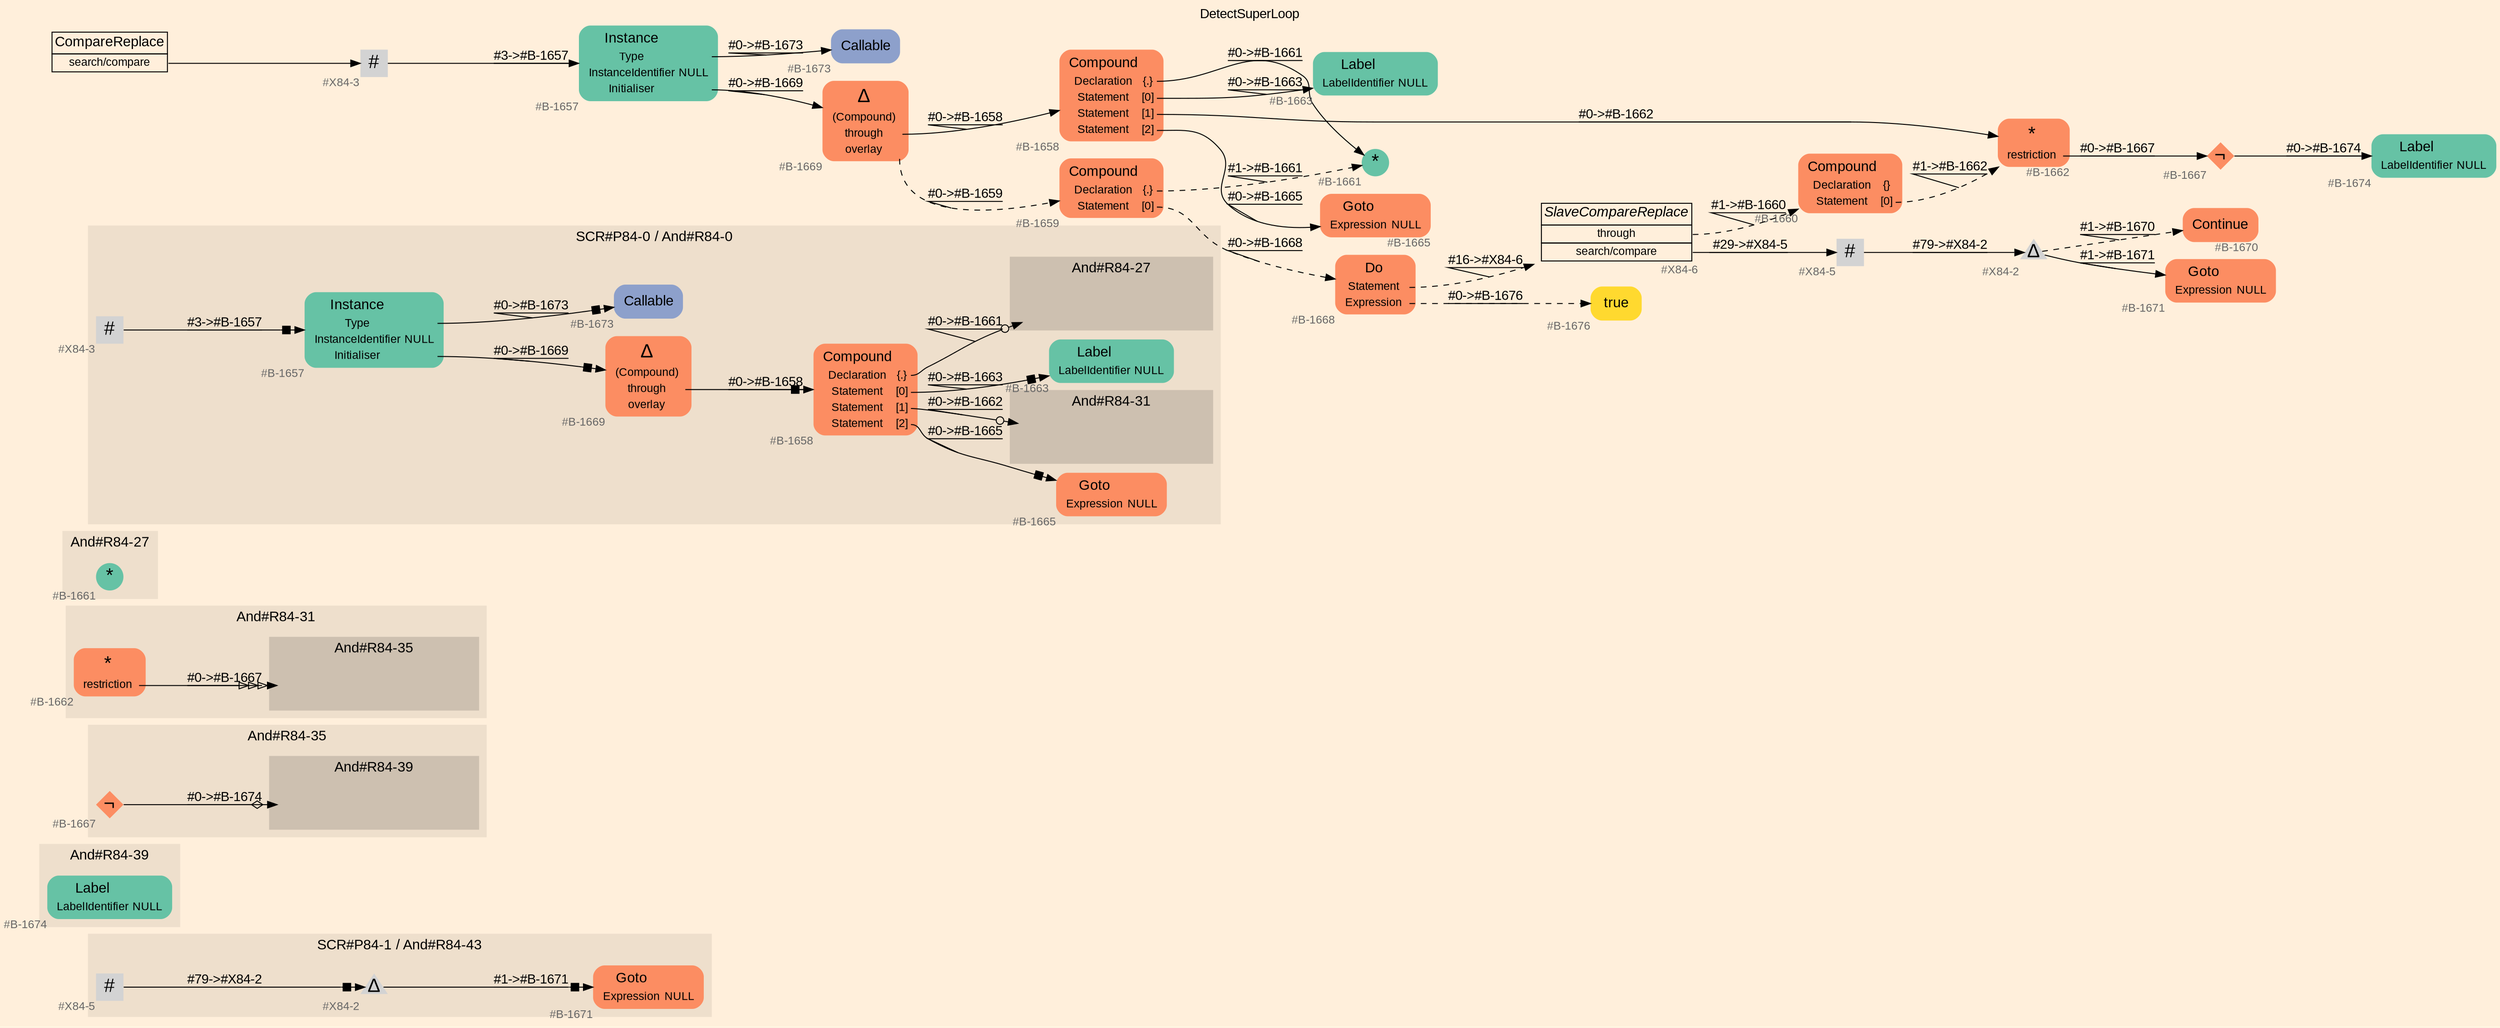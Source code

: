 digraph "DetectSuperLoop" {
label = "DetectSuperLoop"
labelloc = t
graph [
    rankdir = "LR"
    ranksep = 0.3
    bgcolor = antiquewhite1
    color = black
    fontcolor = black
    fontname = "Arial"
];
node [
    fontname = "Arial"
];
edge [
    fontname = "Arial"
];

// -------------------- figure And#R84-43 --------------------
// -------- region And#R84-43 ----------
subgraph "clusterAnd#R84-43" {
    label = "SCR#P84-1 / And#R84-43"
    style = "filled"
    color = antiquewhite2
    fontsize = "15"
    // -------- block And#R84-43/#B-1671 ----------
    "And#R84-43/#B-1671" [
        fillcolor = "/set28/2"
        xlabel = "#B-1671"
        fontsize = "12"
        fontcolor = grey40
        shape = "plaintext"
        label = <<TABLE BORDER="0" CELLBORDER="0" CELLSPACING="0">
         <TR><TD><FONT COLOR="black" POINT-SIZE="15">Goto</FONT></TD></TR>
         <TR><TD><FONT COLOR="black" POINT-SIZE="12">Expression</FONT></TD><TD PORT="port0"><FONT COLOR="black" POINT-SIZE="12">NULL</FONT></TD></TR>
        </TABLE>>
        style = "rounded,filled"
    ];
    
    // -------- block And#R84-43/#X84-2 ----------
    "And#R84-43/#X84-2" [
        xlabel = "#X84-2"
        fontsize = "12"
        fontcolor = grey40
        shape = "triangle"
        label = <<FONT COLOR="black" POINT-SIZE="20">Δ</FONT>>
        style = "filled"
        penwidth = 0.0
        fixedsize = true
        width = 0.4
        height = 0.4
    ];
    
    // -------- block And#R84-43/#X84-5 ----------
    "And#R84-43/#X84-5" [
        xlabel = "#X84-5"
        fontsize = "12"
        fontcolor = grey40
        shape = "square"
        label = <<FONT COLOR="black" POINT-SIZE="20">#</FONT>>
        style = "filled"
        penwidth = 0.0
        fixedsize = true
        width = 0.4
        height = 0.4
    ];
    
}

"And#R84-43/#X84-2" -> "And#R84-43/#B-1671" [
    arrowhead="normalnonebox"
    label = "#1-&gt;#B-1671"
    decorate = true
    color = black
    fontcolor = black
];

"And#R84-43/#X84-5" -> "And#R84-43/#X84-2" [
    arrowhead="normalnonebox"
    label = "#79-&gt;#X84-2"
    decorate = true
    color = black
    fontcolor = black
];


// -------------------- figure And#R84-39 --------------------
// -------- region And#R84-39 ----------
subgraph "clusterAnd#R84-39" {
    label = "And#R84-39"
    style = "filled"
    color = antiquewhite2
    fontsize = "15"
    // -------- block And#R84-39/#B-1674 ----------
    "And#R84-39/#B-1674" [
        fillcolor = "/set28/1"
        xlabel = "#B-1674"
        fontsize = "12"
        fontcolor = grey40
        shape = "plaintext"
        label = <<TABLE BORDER="0" CELLBORDER="0" CELLSPACING="0">
         <TR><TD><FONT COLOR="black" POINT-SIZE="15">Label</FONT></TD></TR>
         <TR><TD><FONT COLOR="black" POINT-SIZE="12">LabelIdentifier</FONT></TD><TD PORT="port0"><FONT COLOR="black" POINT-SIZE="12">NULL</FONT></TD></TR>
        </TABLE>>
        style = "rounded,filled"
    ];
    
}


// -------------------- figure And#R84-35 --------------------
// -------- region And#R84-35 ----------
subgraph "clusterAnd#R84-35" {
    label = "And#R84-35"
    style = "filled"
    color = antiquewhite2
    fontsize = "15"
    // -------- block And#R84-35/#B-1667 ----------
    "And#R84-35/#B-1667" [
        fillcolor = "/set28/2"
        xlabel = "#B-1667"
        fontsize = "12"
        fontcolor = grey40
        shape = "diamond"
        label = <<FONT COLOR="black" POINT-SIZE="20">¬</FONT>>
        style = "filled"
        penwidth = 0.0
        fixedsize = true
        width = 0.4
        height = 0.4
    ];
    
    // -------- region And#R84-35/And#R84-39 ----------
    subgraph "clusterAnd#R84-35/And#R84-39" {
        label = "And#R84-39"
        style = "filled"
        color = antiquewhite3
        fontsize = "15"
        // -------- block And#R84-35/And#R84-39/#B-1674 ----------
        "And#R84-35/And#R84-39/#B-1674" [
            fillcolor = "/set28/1"
            xlabel = "#B-1674"
            fontsize = "12"
            fontcolor = grey40
            shape = "none"
            style = "invisible"
        ];
        
    }
    
}

"And#R84-35/#B-1667" -> "And#R84-35/And#R84-39/#B-1674" [
    arrowhead="normalnoneodiamond"
    label = "#0-&gt;#B-1674"
    decorate = true
    color = black
    fontcolor = black
];


// -------------------- figure And#R84-31 --------------------
// -------- region And#R84-31 ----------
subgraph "clusterAnd#R84-31" {
    label = "And#R84-31"
    style = "filled"
    color = antiquewhite2
    fontsize = "15"
    // -------- block And#R84-31/#B-1662 ----------
    "And#R84-31/#B-1662" [
        fillcolor = "/set28/2"
        xlabel = "#B-1662"
        fontsize = "12"
        fontcolor = grey40
        shape = "plaintext"
        label = <<TABLE BORDER="0" CELLBORDER="0" CELLSPACING="0">
         <TR><TD><FONT COLOR="black" POINT-SIZE="20">*</FONT></TD></TR>
         <TR><TD><FONT COLOR="black" POINT-SIZE="12">restriction</FONT></TD><TD PORT="port0"></TD></TR>
        </TABLE>>
        style = "rounded,filled"
    ];
    
    // -------- region And#R84-31/And#R84-35 ----------
    subgraph "clusterAnd#R84-31/And#R84-35" {
        label = "And#R84-35"
        style = "filled"
        color = antiquewhite3
        fontsize = "15"
        // -------- block And#R84-31/And#R84-35/#B-1667 ----------
        "And#R84-31/And#R84-35/#B-1667" [
            fillcolor = "/set28/2"
            xlabel = "#B-1667"
            fontsize = "12"
            fontcolor = grey40
            shape = "none"
            style = "invisible"
        ];
        
    }
    
}

"And#R84-31/#B-1662":port0 -> "And#R84-31/And#R84-35/#B-1667" [
    arrowhead="normalonormalonormalonormal"
    label = "#0-&gt;#B-1667"
    decorate = true
    color = black
    fontcolor = black
];


// -------------------- figure And#R84-27 --------------------
// -------- region And#R84-27 ----------
subgraph "clusterAnd#R84-27" {
    label = "And#R84-27"
    style = "filled"
    color = antiquewhite2
    fontsize = "15"
    // -------- block And#R84-27/#B-1661 ----------
    "And#R84-27/#B-1661" [
        fillcolor = "/set28/1"
        xlabel = "#B-1661"
        fontsize = "12"
        fontcolor = grey40
        shape = "circle"
        label = <<FONT COLOR="black" POINT-SIZE="20">*</FONT>>
        style = "filled"
        penwidth = 0.0
        fixedsize = true
        width = 0.4
        height = 0.4
    ];
    
}


// -------------------- figure And#R84-0 --------------------
// -------- region And#R84-0 ----------
subgraph "clusterAnd#R84-0" {
    label = "SCR#P84-0 / And#R84-0"
    style = "filled"
    color = antiquewhite2
    fontsize = "15"
    // -------- block And#R84-0/#B-1663 ----------
    "And#R84-0/#B-1663" [
        fillcolor = "/set28/1"
        xlabel = "#B-1663"
        fontsize = "12"
        fontcolor = grey40
        shape = "plaintext"
        label = <<TABLE BORDER="0" CELLBORDER="0" CELLSPACING="0">
         <TR><TD><FONT COLOR="black" POINT-SIZE="15">Label</FONT></TD></TR>
         <TR><TD><FONT COLOR="black" POINT-SIZE="12">LabelIdentifier</FONT></TD><TD PORT="port0"><FONT COLOR="black" POINT-SIZE="12">NULL</FONT></TD></TR>
        </TABLE>>
        style = "rounded,filled"
    ];
    
    // -------- block And#R84-0/#B-1657 ----------
    "And#R84-0/#B-1657" [
        fillcolor = "/set28/1"
        xlabel = "#B-1657"
        fontsize = "12"
        fontcolor = grey40
        shape = "plaintext"
        label = <<TABLE BORDER="0" CELLBORDER="0" CELLSPACING="0">
         <TR><TD><FONT COLOR="black" POINT-SIZE="15">Instance</FONT></TD></TR>
         <TR><TD><FONT COLOR="black" POINT-SIZE="12">Type</FONT></TD><TD PORT="port0"></TD></TR>
         <TR><TD><FONT COLOR="black" POINT-SIZE="12">InstanceIdentifier</FONT></TD><TD PORT="port1"><FONT COLOR="black" POINT-SIZE="12">NULL</FONT></TD></TR>
         <TR><TD><FONT COLOR="black" POINT-SIZE="12">Initialiser</FONT></TD><TD PORT="port2"></TD></TR>
        </TABLE>>
        style = "rounded,filled"
    ];
    
    // -------- block And#R84-0/#B-1658 ----------
    "And#R84-0/#B-1658" [
        fillcolor = "/set28/2"
        xlabel = "#B-1658"
        fontsize = "12"
        fontcolor = grey40
        shape = "plaintext"
        label = <<TABLE BORDER="0" CELLBORDER="0" CELLSPACING="0">
         <TR><TD><FONT COLOR="black" POINT-SIZE="15">Compound</FONT></TD></TR>
         <TR><TD><FONT COLOR="black" POINT-SIZE="12">Declaration</FONT></TD><TD PORT="port0"><FONT COLOR="black" POINT-SIZE="12">{.}</FONT></TD></TR>
         <TR><TD><FONT COLOR="black" POINT-SIZE="12">Statement</FONT></TD><TD PORT="port1"><FONT COLOR="black" POINT-SIZE="12">[0]</FONT></TD></TR>
         <TR><TD><FONT COLOR="black" POINT-SIZE="12">Statement</FONT></TD><TD PORT="port2"><FONT COLOR="black" POINT-SIZE="12">[1]</FONT></TD></TR>
         <TR><TD><FONT COLOR="black" POINT-SIZE="12">Statement</FONT></TD><TD PORT="port3"><FONT COLOR="black" POINT-SIZE="12">[2]</FONT></TD></TR>
        </TABLE>>
        style = "rounded,filled"
    ];
    
    // -------- block And#R84-0/#B-1665 ----------
    "And#R84-0/#B-1665" [
        fillcolor = "/set28/2"
        xlabel = "#B-1665"
        fontsize = "12"
        fontcolor = grey40
        shape = "plaintext"
        label = <<TABLE BORDER="0" CELLBORDER="0" CELLSPACING="0">
         <TR><TD><FONT COLOR="black" POINT-SIZE="15">Goto</FONT></TD></TR>
         <TR><TD><FONT COLOR="black" POINT-SIZE="12">Expression</FONT></TD><TD PORT="port0"><FONT COLOR="black" POINT-SIZE="12">NULL</FONT></TD></TR>
        </TABLE>>
        style = "rounded,filled"
    ];
    
    // -------- block And#R84-0/#B-1669 ----------
    "And#R84-0/#B-1669" [
        fillcolor = "/set28/2"
        xlabel = "#B-1669"
        fontsize = "12"
        fontcolor = grey40
        shape = "plaintext"
        label = <<TABLE BORDER="0" CELLBORDER="0" CELLSPACING="0">
         <TR><TD><FONT COLOR="black" POINT-SIZE="20">Δ</FONT></TD></TR>
         <TR><TD><FONT COLOR="black" POINT-SIZE="12">(Compound)</FONT></TD><TD PORT="port0"></TD></TR>
         <TR><TD><FONT COLOR="black" POINT-SIZE="12">through</FONT></TD><TD PORT="port1"></TD></TR>
         <TR><TD><FONT COLOR="black" POINT-SIZE="12">overlay</FONT></TD><TD PORT="port2"></TD></TR>
        </TABLE>>
        style = "rounded,filled"
    ];
    
    // -------- block And#R84-0/#B-1673 ----------
    "And#R84-0/#B-1673" [
        fillcolor = "/set28/3"
        xlabel = "#B-1673"
        fontsize = "12"
        fontcolor = grey40
        shape = "plaintext"
        label = <<TABLE BORDER="0" CELLBORDER="0" CELLSPACING="0">
         <TR><TD><FONT COLOR="black" POINT-SIZE="15">Callable</FONT></TD></TR>
        </TABLE>>
        style = "rounded,filled"
    ];
    
    // -------- block And#R84-0/#X84-3 ----------
    "And#R84-0/#X84-3" [
        xlabel = "#X84-3"
        fontsize = "12"
        fontcolor = grey40
        shape = "square"
        label = <<FONT COLOR="black" POINT-SIZE="20">#</FONT>>
        style = "filled"
        penwidth = 0.0
        fixedsize = true
        width = 0.4
        height = 0.4
    ];
    
    // -------- region And#R84-0/And#R84-27 ----------
    subgraph "clusterAnd#R84-0/And#R84-27" {
        label = "And#R84-27"
        style = "filled"
        color = antiquewhite3
        fontsize = "15"
        // -------- block And#R84-0/And#R84-27/#B-1661 ----------
        "And#R84-0/And#R84-27/#B-1661" [
            fillcolor = "/set28/1"
            xlabel = "#B-1661"
            fontsize = "12"
            fontcolor = grey40
            shape = "none"
            style = "invisible"
        ];
        
    }
    
    // -------- region And#R84-0/And#R84-31 ----------
    subgraph "clusterAnd#R84-0/And#R84-31" {
        label = "And#R84-31"
        style = "filled"
        color = antiquewhite3
        fontsize = "15"
        // -------- block And#R84-0/And#R84-31/#B-1662 ----------
        "And#R84-0/And#R84-31/#B-1662" [
            fillcolor = "/set28/2"
            xlabel = "#B-1662"
            fontsize = "12"
            fontcolor = grey40
            shape = "none"
            style = "invisible"
        ];
        
    }
    
}

"And#R84-0/#B-1657":port0 -> "And#R84-0/#B-1673" [
    arrowhead="normalnonebox"
    label = "#0-&gt;#B-1673"
    decorate = true
    color = black
    fontcolor = black
];

"And#R84-0/#B-1657":port2 -> "And#R84-0/#B-1669" [
    arrowhead="normalnonebox"
    label = "#0-&gt;#B-1669"
    decorate = true
    color = black
    fontcolor = black
];

"And#R84-0/#B-1658":port0 -> "And#R84-0/And#R84-27/#B-1661" [
    arrowhead="normalnoneodot"
    label = "#0-&gt;#B-1661"
    decorate = true
    color = black
    fontcolor = black
];

"And#R84-0/#B-1658":port1 -> "And#R84-0/#B-1663" [
    arrowhead="normalnonebox"
    label = "#0-&gt;#B-1663"
    decorate = true
    color = black
    fontcolor = black
];

"And#R84-0/#B-1658":port2 -> "And#R84-0/And#R84-31/#B-1662" [
    arrowhead="normalnoneodot"
    label = "#0-&gt;#B-1662"
    decorate = true
    color = black
    fontcolor = black
];

"And#R84-0/#B-1658":port3 -> "And#R84-0/#B-1665" [
    arrowhead="normalnonebox"
    label = "#0-&gt;#B-1665"
    decorate = true
    color = black
    fontcolor = black
];

"And#R84-0/#B-1669":port1 -> "And#R84-0/#B-1658" [
    arrowhead="normalnonebox"
    label = "#0-&gt;#B-1658"
    decorate = true
    color = black
    fontcolor = black
];

"And#R84-0/#X84-3" -> "And#R84-0/#B-1657" [
    arrowhead="normalnonebox"
    label = "#3-&gt;#B-1657"
    decorate = true
    color = black
    fontcolor = black
];


// -------------------- transformation figure --------------------
// -------- block CR#X84-4 ----------
"CR#X84-4" [
    fillcolor = antiquewhite1
    fontsize = "12"
    fontcolor = grey40
    shape = "plaintext"
    label = <<TABLE BORDER="0" CELLBORDER="1" CELLSPACING="0">
     <TR><TD><FONT COLOR="black" POINT-SIZE="15">CompareReplace</FONT></TD></TR>
     <TR><TD PORT="port0"><FONT COLOR="black" POINT-SIZE="12">search/compare</FONT></TD></TR>
    </TABLE>>
    style = "filled"
    color = black
];

// -------- block #X84-3 ----------
"#X84-3" [
    xlabel = "#X84-3"
    fontsize = "12"
    fontcolor = grey40
    shape = "square"
    label = <<FONT COLOR="black" POINT-SIZE="20">#</FONT>>
    style = "filled"
    penwidth = 0.0
    fixedsize = true
    width = 0.4
    height = 0.4
];

// -------- block #B-1657 ----------
"#B-1657" [
    fillcolor = "/set28/1"
    xlabel = "#B-1657"
    fontsize = "12"
    fontcolor = grey40
    shape = "plaintext"
    label = <<TABLE BORDER="0" CELLBORDER="0" CELLSPACING="0">
     <TR><TD><FONT COLOR="black" POINT-SIZE="15">Instance</FONT></TD></TR>
     <TR><TD><FONT COLOR="black" POINT-SIZE="12">Type</FONT></TD><TD PORT="port0"></TD></TR>
     <TR><TD><FONT COLOR="black" POINT-SIZE="12">InstanceIdentifier</FONT></TD><TD PORT="port1"><FONT COLOR="black" POINT-SIZE="12">NULL</FONT></TD></TR>
     <TR><TD><FONT COLOR="black" POINT-SIZE="12">Initialiser</FONT></TD><TD PORT="port2"></TD></TR>
    </TABLE>>
    style = "rounded,filled"
];

// -------- block #B-1673 ----------
"#B-1673" [
    fillcolor = "/set28/3"
    xlabel = "#B-1673"
    fontsize = "12"
    fontcolor = grey40
    shape = "plaintext"
    label = <<TABLE BORDER="0" CELLBORDER="0" CELLSPACING="0">
     <TR><TD><FONT COLOR="black" POINT-SIZE="15">Callable</FONT></TD></TR>
    </TABLE>>
    style = "rounded,filled"
];

// -------- block #B-1669 ----------
"#B-1669" [
    fillcolor = "/set28/2"
    xlabel = "#B-1669"
    fontsize = "12"
    fontcolor = grey40
    shape = "plaintext"
    label = <<TABLE BORDER="0" CELLBORDER="0" CELLSPACING="0">
     <TR><TD><FONT COLOR="black" POINT-SIZE="20">Δ</FONT></TD></TR>
     <TR><TD><FONT COLOR="black" POINT-SIZE="12">(Compound)</FONT></TD><TD PORT="port0"></TD></TR>
     <TR><TD><FONT COLOR="black" POINT-SIZE="12">through</FONT></TD><TD PORT="port1"></TD></TR>
     <TR><TD><FONT COLOR="black" POINT-SIZE="12">overlay</FONT></TD><TD PORT="port2"></TD></TR>
    </TABLE>>
    style = "rounded,filled"
];

// -------- block #B-1658 ----------
"#B-1658" [
    fillcolor = "/set28/2"
    xlabel = "#B-1658"
    fontsize = "12"
    fontcolor = grey40
    shape = "plaintext"
    label = <<TABLE BORDER="0" CELLBORDER="0" CELLSPACING="0">
     <TR><TD><FONT COLOR="black" POINT-SIZE="15">Compound</FONT></TD></TR>
     <TR><TD><FONT COLOR="black" POINT-SIZE="12">Declaration</FONT></TD><TD PORT="port0"><FONT COLOR="black" POINT-SIZE="12">{.}</FONT></TD></TR>
     <TR><TD><FONT COLOR="black" POINT-SIZE="12">Statement</FONT></TD><TD PORT="port1"><FONT COLOR="black" POINT-SIZE="12">[0]</FONT></TD></TR>
     <TR><TD><FONT COLOR="black" POINT-SIZE="12">Statement</FONT></TD><TD PORT="port2"><FONT COLOR="black" POINT-SIZE="12">[1]</FONT></TD></TR>
     <TR><TD><FONT COLOR="black" POINT-SIZE="12">Statement</FONT></TD><TD PORT="port3"><FONT COLOR="black" POINT-SIZE="12">[2]</FONT></TD></TR>
    </TABLE>>
    style = "rounded,filled"
];

// -------- block #B-1661 ----------
"#B-1661" [
    fillcolor = "/set28/1"
    xlabel = "#B-1661"
    fontsize = "12"
    fontcolor = grey40
    shape = "circle"
    label = <<FONT COLOR="black" POINT-SIZE="20">*</FONT>>
    style = "filled"
    penwidth = 0.0
    fixedsize = true
    width = 0.4
    height = 0.4
];

// -------- block #B-1663 ----------
"#B-1663" [
    fillcolor = "/set28/1"
    xlabel = "#B-1663"
    fontsize = "12"
    fontcolor = grey40
    shape = "plaintext"
    label = <<TABLE BORDER="0" CELLBORDER="0" CELLSPACING="0">
     <TR><TD><FONT COLOR="black" POINT-SIZE="15">Label</FONT></TD></TR>
     <TR><TD><FONT COLOR="black" POINT-SIZE="12">LabelIdentifier</FONT></TD><TD PORT="port0"><FONT COLOR="black" POINT-SIZE="12">NULL</FONT></TD></TR>
    </TABLE>>
    style = "rounded,filled"
];

// -------- block #B-1662 ----------
"#B-1662" [
    fillcolor = "/set28/2"
    xlabel = "#B-1662"
    fontsize = "12"
    fontcolor = grey40
    shape = "plaintext"
    label = <<TABLE BORDER="0" CELLBORDER="0" CELLSPACING="0">
     <TR><TD><FONT COLOR="black" POINT-SIZE="20">*</FONT></TD></TR>
     <TR><TD><FONT COLOR="black" POINT-SIZE="12">restriction</FONT></TD><TD PORT="port0"></TD></TR>
    </TABLE>>
    style = "rounded,filled"
];

// -------- block #B-1667 ----------
"#B-1667" [
    fillcolor = "/set28/2"
    xlabel = "#B-1667"
    fontsize = "12"
    fontcolor = grey40
    shape = "diamond"
    label = <<FONT COLOR="black" POINT-SIZE="20">¬</FONT>>
    style = "filled"
    penwidth = 0.0
    fixedsize = true
    width = 0.4
    height = 0.4
];

// -------- block #B-1674 ----------
"#B-1674" [
    fillcolor = "/set28/1"
    xlabel = "#B-1674"
    fontsize = "12"
    fontcolor = grey40
    shape = "plaintext"
    label = <<TABLE BORDER="0" CELLBORDER="0" CELLSPACING="0">
     <TR><TD><FONT COLOR="black" POINT-SIZE="15">Label</FONT></TD></TR>
     <TR><TD><FONT COLOR="black" POINT-SIZE="12">LabelIdentifier</FONT></TD><TD PORT="port0"><FONT COLOR="black" POINT-SIZE="12">NULL</FONT></TD></TR>
    </TABLE>>
    style = "rounded,filled"
];

// -------- block #B-1665 ----------
"#B-1665" [
    fillcolor = "/set28/2"
    xlabel = "#B-1665"
    fontsize = "12"
    fontcolor = grey40
    shape = "plaintext"
    label = <<TABLE BORDER="0" CELLBORDER="0" CELLSPACING="0">
     <TR><TD><FONT COLOR="black" POINT-SIZE="15">Goto</FONT></TD></TR>
     <TR><TD><FONT COLOR="black" POINT-SIZE="12">Expression</FONT></TD><TD PORT="port0"><FONT COLOR="black" POINT-SIZE="12">NULL</FONT></TD></TR>
    </TABLE>>
    style = "rounded,filled"
];

// -------- block #B-1659 ----------
"#B-1659" [
    fillcolor = "/set28/2"
    xlabel = "#B-1659"
    fontsize = "12"
    fontcolor = grey40
    shape = "plaintext"
    label = <<TABLE BORDER="0" CELLBORDER="0" CELLSPACING="0">
     <TR><TD><FONT COLOR="black" POINT-SIZE="15">Compound</FONT></TD></TR>
     <TR><TD><FONT COLOR="black" POINT-SIZE="12">Declaration</FONT></TD><TD PORT="port0"><FONT COLOR="black" POINT-SIZE="12">{.}</FONT></TD></TR>
     <TR><TD><FONT COLOR="black" POINT-SIZE="12">Statement</FONT></TD><TD PORT="port1"><FONT COLOR="black" POINT-SIZE="12">[0]</FONT></TD></TR>
    </TABLE>>
    style = "rounded,filled"
];

// -------- block #B-1668 ----------
"#B-1668" [
    fillcolor = "/set28/2"
    xlabel = "#B-1668"
    fontsize = "12"
    fontcolor = grey40
    shape = "plaintext"
    label = <<TABLE BORDER="0" CELLBORDER="0" CELLSPACING="0">
     <TR><TD><FONT COLOR="black" POINT-SIZE="15">Do</FONT></TD></TR>
     <TR><TD><FONT COLOR="black" POINT-SIZE="12">Statement</FONT></TD><TD PORT="port0"></TD></TR>
     <TR><TD><FONT COLOR="black" POINT-SIZE="12">Expression</FONT></TD><TD PORT="port1"></TD></TR>
    </TABLE>>
    style = "rounded,filled"
];

// -------- block #X84-6 ----------
"#X84-6" [
    fillcolor = antiquewhite1
    xlabel = "#X84-6"
    fontsize = "12"
    fontcolor = grey40
    shape = "plaintext"
    label = <<TABLE BORDER="0" CELLBORDER="1" CELLSPACING="0">
     <TR><TD><FONT COLOR="black" POINT-SIZE="15"><I>SlaveCompareReplace</I></FONT></TD></TR>
     <TR><TD PORT="port0"><FONT COLOR="black" POINT-SIZE="12">through</FONT></TD></TR>
     <TR><TD PORT="port1"><FONT COLOR="black" POINT-SIZE="12">search/compare</FONT></TD></TR>
    </TABLE>>
    style = "filled"
    color = black
];

// -------- block #B-1660 ----------
"#B-1660" [
    fillcolor = "/set28/2"
    xlabel = "#B-1660"
    fontsize = "12"
    fontcolor = grey40
    shape = "plaintext"
    label = <<TABLE BORDER="0" CELLBORDER="0" CELLSPACING="0">
     <TR><TD><FONT COLOR="black" POINT-SIZE="15">Compound</FONT></TD></TR>
     <TR><TD><FONT COLOR="black" POINT-SIZE="12">Declaration</FONT></TD><TD PORT="port0"><FONT COLOR="black" POINT-SIZE="12">{}</FONT></TD></TR>
     <TR><TD><FONT COLOR="black" POINT-SIZE="12">Statement</FONT></TD><TD PORT="port1"><FONT COLOR="black" POINT-SIZE="12">[0]</FONT></TD></TR>
    </TABLE>>
    style = "rounded,filled"
];

// -------- block #X84-5 ----------
"#X84-5" [
    xlabel = "#X84-5"
    fontsize = "12"
    fontcolor = grey40
    shape = "square"
    label = <<FONT COLOR="black" POINT-SIZE="20">#</FONT>>
    style = "filled"
    penwidth = 0.0
    fixedsize = true
    width = 0.4
    height = 0.4
];

// -------- block #X84-2 ----------
"#X84-2" [
    xlabel = "#X84-2"
    fontsize = "12"
    fontcolor = grey40
    shape = "triangle"
    label = <<FONT COLOR="black" POINT-SIZE="20">Δ</FONT>>
    style = "filled"
    penwidth = 0.0
    fixedsize = true
    width = 0.4
    height = 0.4
];

// -------- block #B-1671 ----------
"#B-1671" [
    fillcolor = "/set28/2"
    xlabel = "#B-1671"
    fontsize = "12"
    fontcolor = grey40
    shape = "plaintext"
    label = <<TABLE BORDER="0" CELLBORDER="0" CELLSPACING="0">
     <TR><TD><FONT COLOR="black" POINT-SIZE="15">Goto</FONT></TD></TR>
     <TR><TD><FONT COLOR="black" POINT-SIZE="12">Expression</FONT></TD><TD PORT="port0"><FONT COLOR="black" POINT-SIZE="12">NULL</FONT></TD></TR>
    </TABLE>>
    style = "rounded,filled"
];

// -------- block #B-1670 ----------
"#B-1670" [
    fillcolor = "/set28/2"
    xlabel = "#B-1670"
    fontsize = "12"
    fontcolor = grey40
    shape = "plaintext"
    label = <<TABLE BORDER="0" CELLBORDER="0" CELLSPACING="0">
     <TR><TD><FONT COLOR="black" POINT-SIZE="15">Continue</FONT></TD></TR>
    </TABLE>>
    style = "rounded,filled"
];

// -------- block #B-1676 ----------
"#B-1676" [
    fillcolor = "/set28/6"
    xlabel = "#B-1676"
    fontsize = "12"
    fontcolor = grey40
    shape = "plaintext"
    label = <<TABLE BORDER="0" CELLBORDER="0" CELLSPACING="0">
     <TR><TD><FONT COLOR="black" POINT-SIZE="15">true</FONT></TD></TR>
    </TABLE>>
    style = "rounded,filled"
];

"CR#X84-4":port0 -> "#X84-3" [
    label = ""
    decorate = true
    color = black
    fontcolor = black
];

"#X84-3" -> "#B-1657" [
    label = "#3-&gt;#B-1657"
    decorate = true
    color = black
    fontcolor = black
];

"#B-1657":port0 -> "#B-1673" [
    label = "#0-&gt;#B-1673"
    decorate = true
    color = black
    fontcolor = black
];

"#B-1657":port2 -> "#B-1669" [
    label = "#0-&gt;#B-1669"
    decorate = true
    color = black
    fontcolor = black
];

"#B-1669":port1 -> "#B-1658" [
    label = "#0-&gt;#B-1658"
    decorate = true
    color = black
    fontcolor = black
];

"#B-1669":port2 -> "#B-1659" [
    style="dashed"
    label = "#0-&gt;#B-1659"
    decorate = true
    color = black
    fontcolor = black
];

"#B-1658":port0 -> "#B-1661" [
    label = "#0-&gt;#B-1661"
    decorate = true
    color = black
    fontcolor = black
];

"#B-1658":port1 -> "#B-1663" [
    label = "#0-&gt;#B-1663"
    decorate = true
    color = black
    fontcolor = black
];

"#B-1658":port2 -> "#B-1662" [
    label = "#0-&gt;#B-1662"
    decorate = true
    color = black
    fontcolor = black
];

"#B-1658":port3 -> "#B-1665" [
    label = "#0-&gt;#B-1665"
    decorate = true
    color = black
    fontcolor = black
];

"#B-1662":port0 -> "#B-1667" [
    label = "#0-&gt;#B-1667"
    decorate = true
    color = black
    fontcolor = black
];

"#B-1667" -> "#B-1674" [
    label = "#0-&gt;#B-1674"
    decorate = true
    color = black
    fontcolor = black
];

"#B-1659":port0 -> "#B-1661" [
    style="dashed"
    label = "#1-&gt;#B-1661"
    decorate = true
    color = black
    fontcolor = black
];

"#B-1659":port1 -> "#B-1668" [
    style="dashed"
    label = "#0-&gt;#B-1668"
    decorate = true
    color = black
    fontcolor = black
];

"#B-1668":port0 -> "#X84-6" [
    style="dashed"
    label = "#16-&gt;#X84-6"
    decorate = true
    color = black
    fontcolor = black
];

"#B-1668":port1 -> "#B-1676" [
    style="dashed"
    label = "#0-&gt;#B-1676"
    decorate = true
    color = black
    fontcolor = black
];

"#X84-6":port0 -> "#B-1660" [
    style="dashed"
    label = "#1-&gt;#B-1660"
    decorate = true
    color = black
    fontcolor = black
];

"#X84-6":port1 -> "#X84-5" [
    label = " #29-&gt;#X84-5"
    decorate = true
    color = black
    fontcolor = black
];

"#B-1660":port1 -> "#B-1662" [
    style="dashed"
    label = "#1-&gt;#B-1662"
    decorate = true
    color = black
    fontcolor = black
];

"#X84-5" -> "#X84-2" [
    label = "#79-&gt;#X84-2"
    decorate = true
    color = black
    fontcolor = black
];

"#X84-2" -> "#B-1671" [
    label = "#1-&gt;#B-1671"
    decorate = true
    color = black
    fontcolor = black
];

"#X84-2" -> "#B-1670" [
    style="dashed"
    label = "#1-&gt;#B-1670"
    decorate = true
    color = black
    fontcolor = black
];


}
